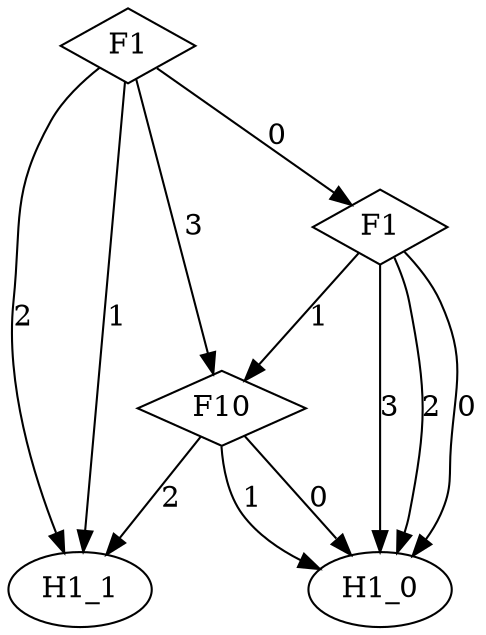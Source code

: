 digraph {
node [label=H1_1,style=""] H1_1
node [label=H1_0,style=""] H1_0
node [label=H1_0,style=""] H1_0
node [label=H1_0,style=""] H1_0
node [label=H1_0,style=""] H1_0
node [label=H1_0,style=""] H1_0
node [label=H1_1,style=""] H1_1
node [label=H1_1,style=""] H1_1
node [label=F10,shape="diamond",style=""] 2
node [label=F1,shape="diamond",style=""] 1
node [label=F1,shape="diamond",style=""] 0

2 -> H1_1 [label="2"]
2 -> H1_0 [label="1"]
2 -> H1_0 [label="0"]
1 -> H1_0 [label="3"]
1 -> H1_0 [label="2"]
1 -> 2 [label="1"]
1 -> H1_0 [label="0"]
0 -> 2 [label="3"]
0 -> H1_1 [label="2"]
0 -> H1_1 [label="1"]
0 -> 1 [label="0"]
}
